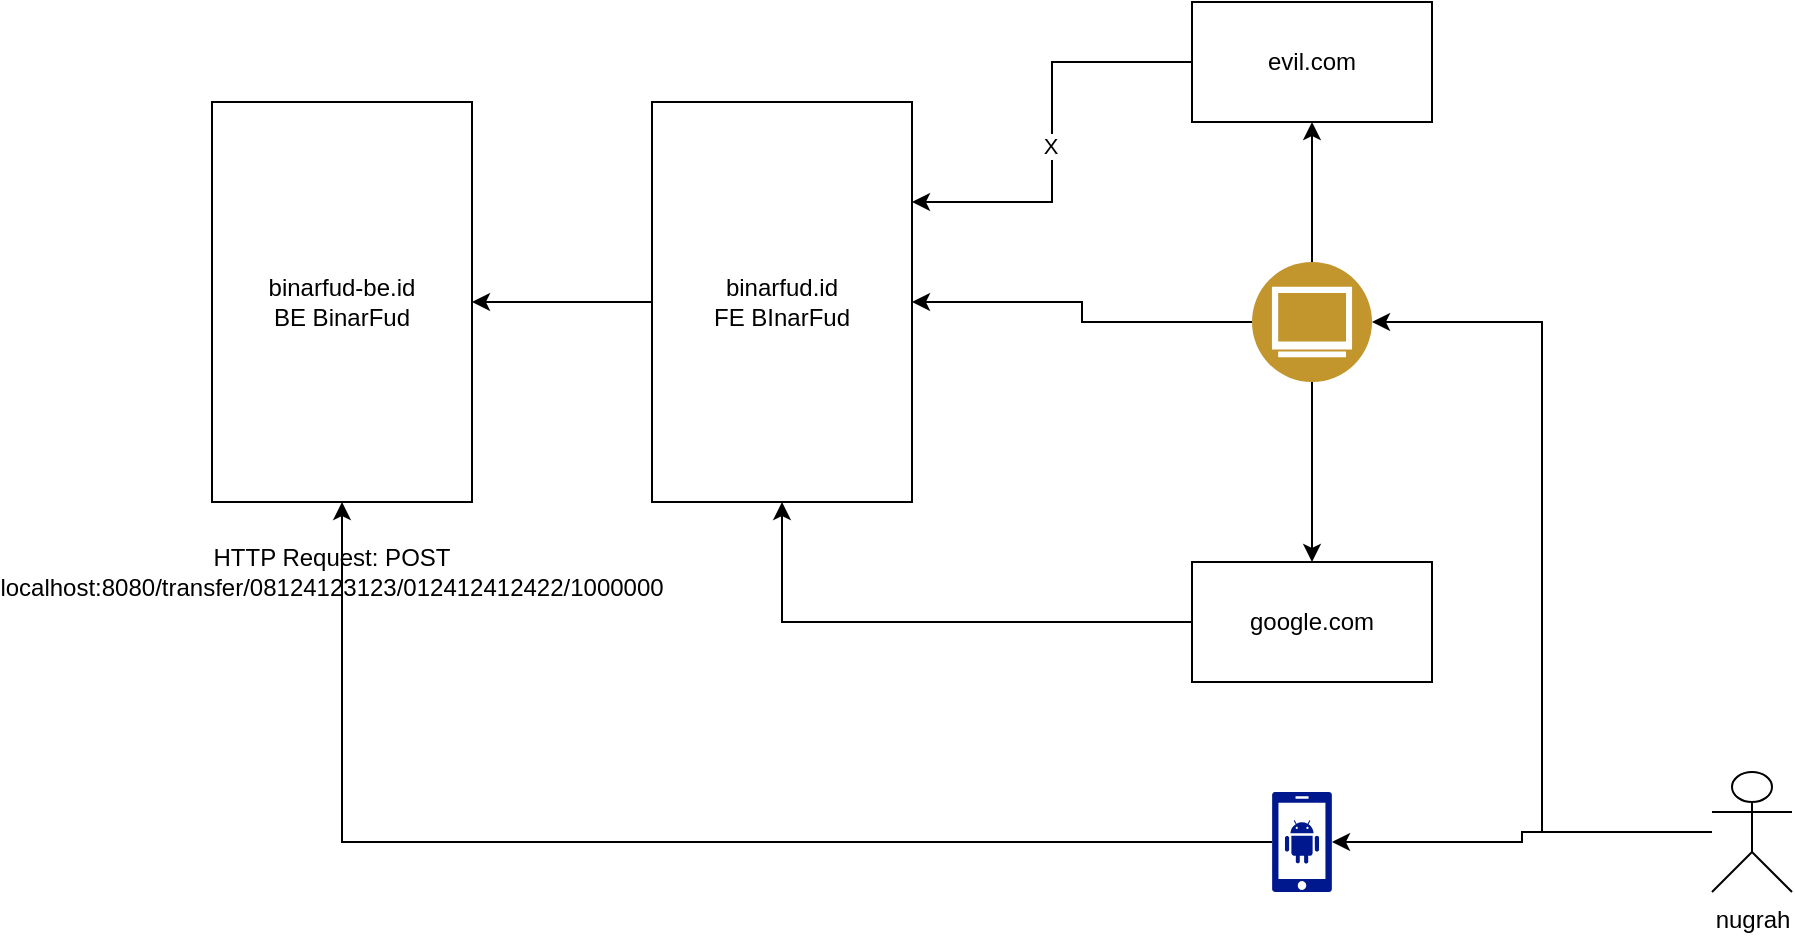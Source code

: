<mxfile version="24.0.2" type="device">
  <diagram name="Page-1" id="i7OPidpaT9GX9zENddHf">
    <mxGraphModel dx="1434" dy="786" grid="1" gridSize="10" guides="1" tooltips="1" connect="1" arrows="1" fold="1" page="1" pageScale="1" pageWidth="850" pageHeight="1100" math="0" shadow="0">
      <root>
        <mxCell id="0" />
        <mxCell id="1" parent="0" />
        <mxCell id="kJLinr1LDXQi08zQM-pO-1" value="binarfud-be.id&lt;br&gt;BE BinarFud" style="rounded=0;whiteSpace=wrap;html=1;" vertex="1" parent="1">
          <mxGeometry x="160" y="140" width="130" height="200" as="geometry" />
        </mxCell>
        <mxCell id="kJLinr1LDXQi08zQM-pO-3" value="HTTP Request: POST&lt;br&gt;localhost:8080&lt;span style=&quot;background-color: initial;&quot;&gt;/transfer/08124123123/012412412422/1000000&lt;/span&gt;" style="text;html=1;align=center;verticalAlign=middle;whiteSpace=wrap;rounded=0;" vertex="1" parent="1">
          <mxGeometry x="120" y="360" width="200" height="30" as="geometry" />
        </mxCell>
        <mxCell id="kJLinr1LDXQi08zQM-pO-9" style="edgeStyle=orthogonalEdgeStyle;rounded=0;orthogonalLoop=1;jettySize=auto;html=1;" edge="1" parent="1" source="kJLinr1LDXQi08zQM-pO-6" target="kJLinr1LDXQi08zQM-pO-1">
          <mxGeometry relative="1" as="geometry" />
        </mxCell>
        <mxCell id="kJLinr1LDXQi08zQM-pO-6" value="binarfud.id&lt;div&gt;FE BInarFud&lt;/div&gt;" style="rounded=0;whiteSpace=wrap;html=1;" vertex="1" parent="1">
          <mxGeometry x="380" y="140" width="130" height="200" as="geometry" />
        </mxCell>
        <mxCell id="kJLinr1LDXQi08zQM-pO-8" value="" style="edgeStyle=orthogonalEdgeStyle;rounded=0;orthogonalLoop=1;jettySize=auto;html=1;" edge="1" parent="1" source="kJLinr1LDXQi08zQM-pO-16" target="kJLinr1LDXQi08zQM-pO-6">
          <mxGeometry relative="1" as="geometry" />
        </mxCell>
        <mxCell id="kJLinr1LDXQi08zQM-pO-14" style="edgeStyle=orthogonalEdgeStyle;rounded=0;orthogonalLoop=1;jettySize=auto;html=1;exitX=0.5;exitY=0;exitDx=0;exitDy=0;" edge="1" parent="1" source="kJLinr1LDXQi08zQM-pO-16" target="kJLinr1LDXQi08zQM-pO-12">
          <mxGeometry relative="1" as="geometry" />
        </mxCell>
        <mxCell id="kJLinr1LDXQi08zQM-pO-17" style="edgeStyle=orthogonalEdgeStyle;rounded=0;orthogonalLoop=1;jettySize=auto;html=1;entryX=1;entryY=0.5;entryDx=0;entryDy=0;" edge="1" parent="1" source="kJLinr1LDXQi08zQM-pO-7" target="kJLinr1LDXQi08zQM-pO-16">
          <mxGeometry relative="1" as="geometry" />
        </mxCell>
        <mxCell id="kJLinr1LDXQi08zQM-pO-7" value="nugrah" style="shape=umlActor;verticalLabelPosition=bottom;verticalAlign=top;html=1;outlineConnect=0;" vertex="1" parent="1">
          <mxGeometry x="910" y="475" width="40" height="60" as="geometry" />
        </mxCell>
        <mxCell id="kJLinr1LDXQi08zQM-pO-11" style="edgeStyle=orthogonalEdgeStyle;rounded=0;orthogonalLoop=1;jettySize=auto;html=1;" edge="1" parent="1" source="kJLinr1LDXQi08zQM-pO-10" target="kJLinr1LDXQi08zQM-pO-6">
          <mxGeometry relative="1" as="geometry" />
        </mxCell>
        <mxCell id="kJLinr1LDXQi08zQM-pO-10" value="google.com" style="rounded=0;whiteSpace=wrap;html=1;" vertex="1" parent="1">
          <mxGeometry x="650" y="370" width="120" height="60" as="geometry" />
        </mxCell>
        <mxCell id="kJLinr1LDXQi08zQM-pO-13" style="edgeStyle=orthogonalEdgeStyle;rounded=0;orthogonalLoop=1;jettySize=auto;html=1;entryX=1;entryY=0.25;entryDx=0;entryDy=0;" edge="1" parent="1" source="kJLinr1LDXQi08zQM-pO-12" target="kJLinr1LDXQi08zQM-pO-6">
          <mxGeometry relative="1" as="geometry" />
        </mxCell>
        <mxCell id="kJLinr1LDXQi08zQM-pO-19" value="X" style="edgeLabel;html=1;align=center;verticalAlign=middle;resizable=0;points=[];" vertex="1" connectable="0" parent="kJLinr1LDXQi08zQM-pO-13">
          <mxGeometry x="0.067" y="-1" relative="1" as="geometry">
            <mxPoint as="offset" />
          </mxGeometry>
        </mxCell>
        <mxCell id="kJLinr1LDXQi08zQM-pO-12" value="evil.com" style="rounded=0;whiteSpace=wrap;html=1;" vertex="1" parent="1">
          <mxGeometry x="650" y="90" width="120" height="60" as="geometry" />
        </mxCell>
        <mxCell id="kJLinr1LDXQi08zQM-pO-18" style="edgeStyle=orthogonalEdgeStyle;rounded=0;orthogonalLoop=1;jettySize=auto;html=1;" edge="1" parent="1" source="kJLinr1LDXQi08zQM-pO-16" target="kJLinr1LDXQi08zQM-pO-10">
          <mxGeometry relative="1" as="geometry" />
        </mxCell>
        <mxCell id="kJLinr1LDXQi08zQM-pO-16" value="" style="image;aspect=fixed;perimeter=ellipsePerimeter;html=1;align=center;shadow=0;dashed=0;fontColor=#4277BB;labelBackgroundColor=default;fontSize=12;spacingTop=3;image=img/lib/ibm/users/browser.svg;" vertex="1" parent="1">
          <mxGeometry x="680" y="220" width="60" height="60" as="geometry" />
        </mxCell>
        <mxCell id="kJLinr1LDXQi08zQM-pO-22" style="edgeStyle=orthogonalEdgeStyle;rounded=0;orthogonalLoop=1;jettySize=auto;html=1;exitX=0;exitY=0.5;exitDx=0;exitDy=0;exitPerimeter=0;" edge="1" parent="1" source="kJLinr1LDXQi08zQM-pO-20" target="kJLinr1LDXQi08zQM-pO-1">
          <mxGeometry relative="1" as="geometry" />
        </mxCell>
        <mxCell id="kJLinr1LDXQi08zQM-pO-20" value="" style="sketch=0;aspect=fixed;pointerEvents=1;shadow=0;dashed=0;html=1;strokeColor=none;labelPosition=center;verticalLabelPosition=bottom;verticalAlign=top;align=center;fillColor=#00188D;shape=mxgraph.mscae.enterprise.android_phone" vertex="1" parent="1">
          <mxGeometry x="690" y="485" width="30" height="50" as="geometry" />
        </mxCell>
        <mxCell id="kJLinr1LDXQi08zQM-pO-21" style="edgeStyle=orthogonalEdgeStyle;rounded=0;orthogonalLoop=1;jettySize=auto;html=1;entryX=1;entryY=0.5;entryDx=0;entryDy=0;entryPerimeter=0;" edge="1" parent="1" source="kJLinr1LDXQi08zQM-pO-7" target="kJLinr1LDXQi08zQM-pO-20">
          <mxGeometry relative="1" as="geometry" />
        </mxCell>
      </root>
    </mxGraphModel>
  </diagram>
</mxfile>
